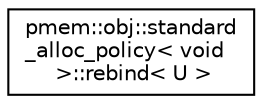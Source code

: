 digraph "Graphical Class Hierarchy"
{
  edge [fontname="Helvetica",fontsize="10",labelfontname="Helvetica",labelfontsize="10"];
  node [fontname="Helvetica",fontsize="10",shape=record];
  rankdir="LR";
  Node1 [label="pmem::obj::standard\l_alloc_policy\< void\l \>::rebind\< U \>",height=0.2,width=0.4,color="black", fillcolor="white", style="filled",URL="$structpmem_1_1obj_1_1standard__alloc__policy_3_01void_01_4_1_1rebind.html",tooltip="Rebind to a different type. "];
}
